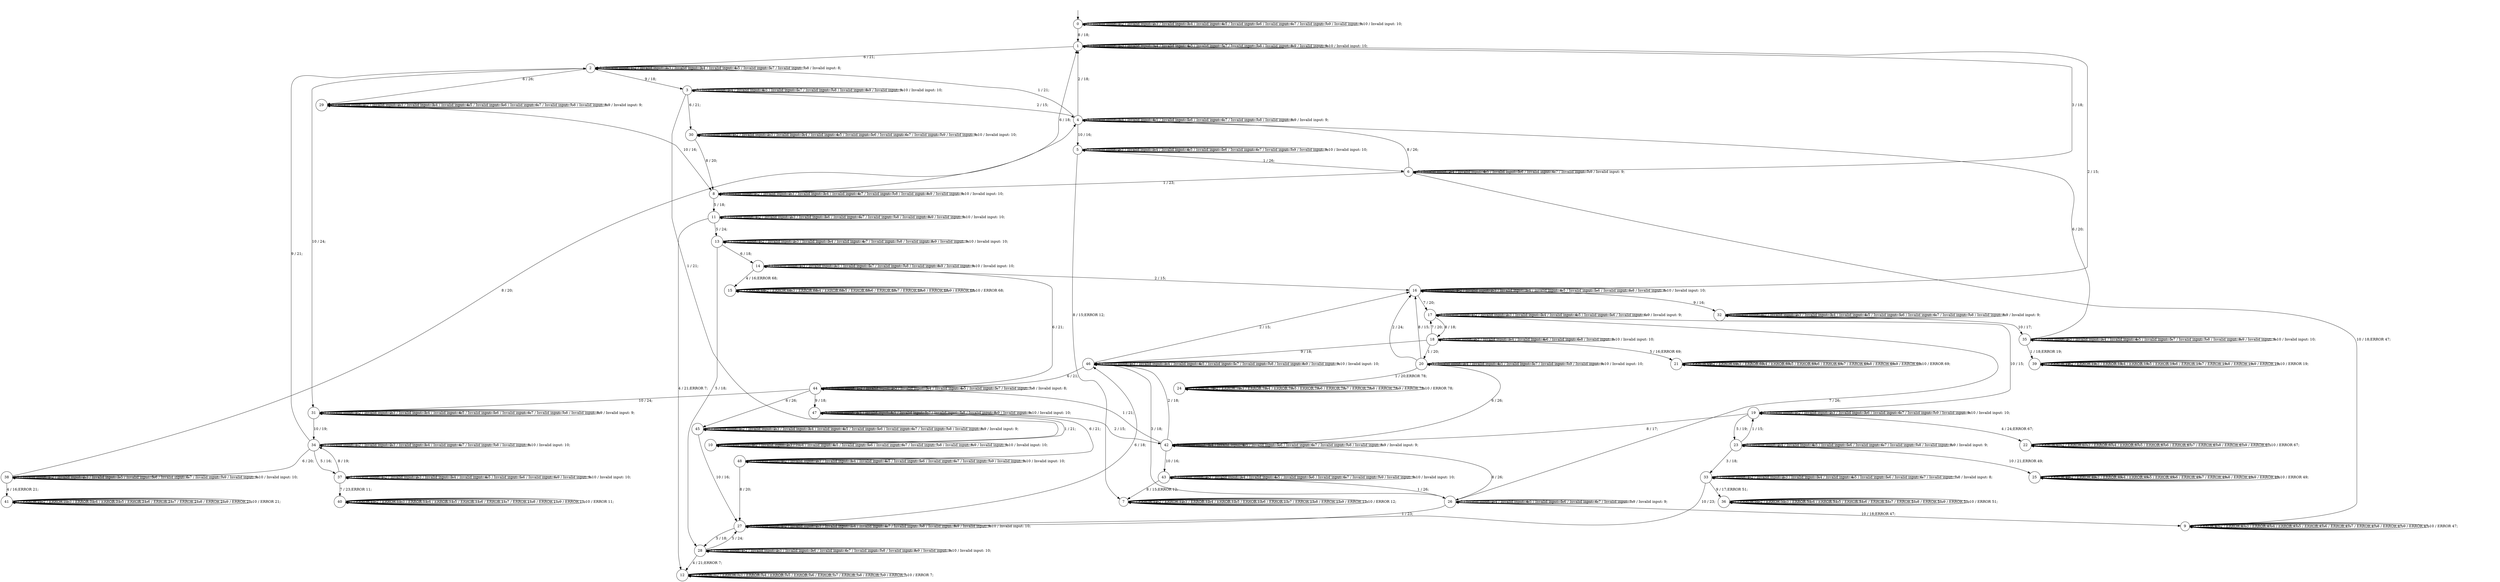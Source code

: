 digraph g {
__start0 [label="" shape="none"];

	s0 [shape="circle" label="0"];
	s1 [shape="circle" label="1"];
	s2 [shape="circle" label="2"];
	s3 [shape="circle" label="3"];
	s4 [shape="circle" label="4"];
	s5 [shape="circle" label="5"];
	s6 [shape="circle" label="6"];
	s7 [shape="circle" label="7"];
	s8 [shape="circle" label="8"];
	s9 [shape="circle" label="9"];
	s10 [shape="circle" label="10"];
	s11 [shape="circle" label="11"];
	s12 [shape="circle" label="12"];
	s13 [shape="circle" label="13"];
	s14 [shape="circle" label="14"];
	s15 [shape="circle" label="15"];
	s16 [shape="circle" label="16"];
	s17 [shape="circle" label="17"];
	s18 [shape="circle" label="18"];
	s19 [shape="circle" label="19"];
	s20 [shape="circle" label="20"];
	s21 [shape="circle" label="21"];
	s22 [shape="circle" label="22"];
	s23 [shape="circle" label="23"];
	s24 [shape="circle" label="24"];
	s25 [shape="circle" label="25"];
	s26 [shape="circle" label="26"];
	s27 [shape="circle" label="27"];
	s28 [shape="circle" label="28"];
	s29 [shape="circle" label="29"];
	s30 [shape="circle" label="30"];
	s31 [shape="circle" label="31"];
	s32 [shape="circle" label="32"];
	s33 [shape="circle" label="33"];
	s34 [shape="circle" label="34"];
	s35 [shape="circle" label="35"];
	s36 [shape="circle" label="36"];
	s37 [shape="circle" label="37"];
	s38 [shape="circle" label="38"];
	s39 [shape="circle" label="39"];
	s40 [shape="circle" label="40"];
	s41 [shape="circle" label="41"];
	s42 [shape="circle" label="42"];
	s43 [shape="circle" label="43"];
	s44 [shape="circle" label="44"];
	s45 [shape="circle" label="45"];
	s46 [shape="circle" label="46"];
	s47 [shape="circle" label="47"];
	s48 [shape="circle" label="48"];
	s0 -> s0 [label="1 / Invalid input: 1;"];
	s0 -> s0 [label="2 / Invalid input: 2;"];
	s0 -> s0 [label="3 / Invalid input: 3;"];
	s0 -> s0 [label="4 / Invalid input: 4;"];
	s0 -> s0 [label="5 / Invalid input: 5;"];
	s0 -> s0 [label="6 / Invalid input: 6;"];
	s0 -> s0 [label="7 / Invalid input: 7;"];
	s0 -> s1 [label="8 / 18;"];
	s0 -> s0 [label="9 / Invalid input: 9;"];
	s0 -> s0 [label="10 / Invalid input: 10;"];
	s1 -> s1 [label="1 / Invalid input: 1;"];
	s1 -> s16 [label="2 / 15;"];
	s1 -> s1 [label="3 / Invalid input: 3;"];
	s1 -> s1 [label="4 / Invalid input: 4;"];
	s1 -> s1 [label="5 / Invalid input: 5;"];
	s1 -> s2 [label="6 / 21;"];
	s1 -> s1 [label="7 / Invalid input: 7;"];
	s1 -> s1 [label="8 / Invalid input: 8;"];
	s1 -> s1 [label="9 / Invalid input: 9;"];
	s1 -> s1 [label="10 / Invalid input: 10;"];
	s2 -> s2 [label="1 / Invalid input: 1;"];
	s2 -> s2 [label="2 / Invalid input: 2;"];
	s2 -> s2 [label="3 / Invalid input: 3;"];
	s2 -> s2 [label="4 / Invalid input: 4;"];
	s2 -> s2 [label="5 / Invalid input: 5;"];
	s2 -> s29 [label="6 / 26;"];
	s2 -> s2 [label="7 / Invalid input: 7;"];
	s2 -> s2 [label="8 / Invalid input: 8;"];
	s2 -> s3 [label="9 / 18;"];
	s2 -> s31 [label="10 / 24;"];
	s3 -> s10 [label="1 / 21;"];
	s3 -> s4 [label="2 / 15;"];
	s3 -> s3 [label="3 / Invalid input: 3;"];
	s3 -> s3 [label="4 / Invalid input: 4;"];
	s3 -> s3 [label="5 / Invalid input: 5;"];
	s3 -> s30 [label="6 / 21;"];
	s3 -> s3 [label="7 / Invalid input: 7;"];
	s3 -> s3 [label="8 / Invalid input: 8;"];
	s3 -> s3 [label="9 / Invalid input: 9;"];
	s3 -> s3 [label="10 / Invalid input: 10;"];
	s4 -> s2 [label="1 / 21;"];
	s4 -> s1 [label="2 / 18;"];
	s4 -> s4 [label="3 / Invalid input: 3;"];
	s4 -> s4 [label="4 / Invalid input: 4;"];
	s4 -> s4 [label="5 / Invalid input: 5;"];
	s4 -> s4 [label="6 / Invalid input: 6;"];
	s4 -> s4 [label="7 / Invalid input: 7;"];
	s4 -> s4 [label="8 / Invalid input: 8;"];
	s4 -> s4 [label="9 / Invalid input: 9;"];
	s4 -> s5 [label="10 / 16;"];
	s5 -> s6 [label="1 / 26;"];
	s5 -> s5 [label="2 / Invalid input: 2;"];
	s5 -> s5 [label="3 / Invalid input: 3;"];
	s5 -> s5 [label="4 / Invalid input: 4;"];
	s5 -> s5 [label="5 / Invalid input: 5;"];
	s5 -> s5 [label="6 / Invalid input: 6;"];
	s5 -> s5 [label="7 / Invalid input: 7;"];
	s5 -> s7 [label="8 / 15;ERROR 12;"];
	s5 -> s5 [label="9 / Invalid input: 9;"];
	s5 -> s5 [label="10 / Invalid input: 10;"];
	s6 -> s8 [label="1 / 23;"];
	s6 -> s6 [label="2 / Invalid input: 2;"];
	s6 -> s1 [label="3 / 18;"];
	s6 -> s6 [label="4 / Invalid input: 4;"];
	s6 -> s6 [label="5 / Invalid input: 5;"];
	s6 -> s6 [label="6 / Invalid input: 6;"];
	s6 -> s6 [label="7 / Invalid input: 7;"];
	s6 -> s4 [label="8 / 26;"];
	s6 -> s6 [label="9 / Invalid input: 9;"];
	s6 -> s9 [label="10 / 18;ERROR 47;"];
	s7 -> s7 [label="1 / ERROR 12;"];
	s7 -> s7 [label="2 / ERROR 12;"];
	s7 -> s7 [label="3 / ERROR 12;"];
	s7 -> s7 [label="4 / ERROR 12;"];
	s7 -> s7 [label="5 / ERROR 12;"];
	s7 -> s7 [label="6 / ERROR 12;"];
	s7 -> s7 [label="7 / ERROR 12;"];
	s7 -> s7 [label="8 / ERROR 12;"];
	s7 -> s7 [label="9 / ERROR 12;"];
	s7 -> s7 [label="10 / ERROR 12;"];
	s8 -> s8 [label="1 / Invalid input: 1;"];
	s8 -> s8 [label="2 / Invalid input: 2;"];
	s8 -> s8 [label="3 / Invalid input: 3;"];
	s8 -> s8 [label="4 / Invalid input: 4;"];
	s8 -> s11 [label="5 / 18;"];
	s8 -> s1 [label="6 / 18;"];
	s8 -> s8 [label="7 / Invalid input: 7;"];
	s8 -> s8 [label="8 / Invalid input: 8;"];
	s8 -> s8 [label="9 / Invalid input: 9;"];
	s8 -> s8 [label="10 / Invalid input: 10;"];
	s9 -> s9 [label="1 / ERROR 47;"];
	s9 -> s9 [label="2 / ERROR 47;"];
	s9 -> s9 [label="3 / ERROR 47;"];
	s9 -> s9 [label="4 / ERROR 47;"];
	s9 -> s9 [label="5 / ERROR 47;"];
	s9 -> s9 [label="6 / ERROR 47;"];
	s9 -> s9 [label="7 / ERROR 47;"];
	s9 -> s9 [label="8 / ERROR 47;"];
	s9 -> s9 [label="9 / ERROR 47;"];
	s9 -> s9 [label="10 / ERROR 47;"];
	s10 -> s10 [label="1 / Invalid input: 1;"];
	s10 -> s10 [label="2 / Invalid input: 2;"];
	s10 -> s10 [label="3 / 21;"];
	s10 -> s10 [label="4 / Invalid input: 4;"];
	s10 -> s10 [label="5 / Invalid input: 5;"];
	s10 -> s10 [label="6 / Invalid input: 6;"];
	s10 -> s10 [label="7 / Invalid input: 7;"];
	s10 -> s10 [label="8 / Invalid input: 8;"];
	s10 -> s10 [label="9 / Invalid input: 9;"];
	s10 -> s10 [label="10 / Invalid input: 10;"];
	s11 -> s11 [label="1 / Invalid input: 1;"];
	s11 -> s11 [label="2 / Invalid input: 2;"];
	s11 -> s11 [label="3 / Invalid input: 3;"];
	s11 -> s12 [label="4 / 21;ERROR 7;"];
	s11 -> s13 [label="5 / 24;"];
	s11 -> s11 [label="6 / Invalid input: 6;"];
	s11 -> s11 [label="7 / Invalid input: 7;"];
	s11 -> s11 [label="8 / Invalid input: 8;"];
	s11 -> s11 [label="9 / Invalid input: 9;"];
	s11 -> s11 [label="10 / Invalid input: 10;"];
	s12 -> s12 [label="1 / ERROR 7;"];
	s12 -> s12 [label="2 / ERROR 7;"];
	s12 -> s12 [label="3 / ERROR 7;"];
	s12 -> s12 [label="4 / ERROR 7;"];
	s12 -> s12 [label="5 / ERROR 7;"];
	s12 -> s12 [label="6 / ERROR 7;"];
	s12 -> s12 [label="7 / ERROR 7;"];
	s12 -> s12 [label="8 / ERROR 7;"];
	s12 -> s12 [label="9 / ERROR 7;"];
	s12 -> s12 [label="10 / ERROR 7;"];
	s13 -> s13 [label="1 / Invalid input: 1;"];
	s13 -> s13 [label="2 / Invalid input: 2;"];
	s13 -> s13 [label="3 / Invalid input: 3;"];
	s13 -> s13 [label="4 / Invalid input: 4;"];
	s13 -> s28 [label="5 / 18;"];
	s13 -> s14 [label="6 / 18;"];
	s13 -> s13 [label="7 / Invalid input: 7;"];
	s13 -> s13 [label="8 / Invalid input: 8;"];
	s13 -> s13 [label="9 / Invalid input: 9;"];
	s13 -> s13 [label="10 / Invalid input: 10;"];
	s14 -> s14 [label="1 / Invalid input: 1;"];
	s14 -> s16 [label="2 / 15;"];
	s14 -> s14 [label="3 / Invalid input: 3;"];
	s14 -> s15 [label="4 / 16;ERROR 68;"];
	s14 -> s14 [label="5 / Invalid input: 5;"];
	s14 -> s44 [label="6 / 21;"];
	s14 -> s14 [label="7 / Invalid input: 7;"];
	s14 -> s14 [label="8 / Invalid input: 8;"];
	s14 -> s14 [label="9 / Invalid input: 9;"];
	s14 -> s14 [label="10 / Invalid input: 10;"];
	s15 -> s15 [label="1 / ERROR 68;"];
	s15 -> s15 [label="2 / ERROR 68;"];
	s15 -> s15 [label="3 / ERROR 68;"];
	s15 -> s15 [label="4 / ERROR 68;"];
	s15 -> s15 [label="5 / ERROR 68;"];
	s15 -> s15 [label="6 / ERROR 68;"];
	s15 -> s15 [label="7 / ERROR 68;"];
	s15 -> s15 [label="8 / ERROR 68;"];
	s15 -> s15 [label="9 / ERROR 68;"];
	s15 -> s15 [label="10 / ERROR 68;"];
	s16 -> s16 [label="1 / Invalid input: 1;"];
	s16 -> s16 [label="2 / Invalid input: 2;"];
	s16 -> s16 [label="3 / Invalid input: 3;"];
	s16 -> s16 [label="4 / Invalid input: 4;"];
	s16 -> s16 [label="5 / Invalid input: 5;"];
	s16 -> s16 [label="6 / Invalid input: 6;"];
	s16 -> s17 [label="7 / 20;"];
	s16 -> s16 [label="8 / Invalid input: 8;"];
	s16 -> s32 [label="9 / 16;"];
	s16 -> s16 [label="10 / Invalid input: 10;"];
	s17 -> s17 [label="1 / Invalid input: 1;"];
	s17 -> s17 [label="2 / Invalid input: 2;"];
	s17 -> s17 [label="3 / Invalid input: 3;"];
	s17 -> s17 [label="4 / Invalid input: 4;"];
	s17 -> s17 [label="5 / Invalid input: 5;"];
	s17 -> s17 [label="6 / Invalid input: 6;"];
	s17 -> s26 [label="7 / 26;"];
	s17 -> s18 [label="8 / 18;"];
	s17 -> s17 [label="9 / Invalid input: 9;"];
	s17 -> s19 [label="10 / 15;"];
	s18 -> s20 [label="1 / 20;"];
	s18 -> s18 [label="2 / Invalid input: 2;"];
	s18 -> s18 [label="3 / Invalid input: 3;"];
	s18 -> s18 [label="4 / Invalid input: 4;"];
	s18 -> s21 [label="5 / 16;ERROR 69;"];
	s18 -> s18 [label="6 / Invalid input: 6;"];
	s18 -> s17 [label="7 / 20;"];
	s18 -> s18 [label="8 / Invalid input: 8;"];
	s18 -> s46 [label="9 / 18;"];
	s18 -> s18 [label="10 / Invalid input: 10;"];
	s19 -> s19 [label="1 / Invalid input: 1;"];
	s19 -> s19 [label="2 / Invalid input: 2;"];
	s19 -> s19 [label="3 / Invalid input: 3;"];
	s19 -> s22 [label="4 / 24;ERROR 67;"];
	s19 -> s23 [label="5 / 19;"];
	s19 -> s19 [label="6 / Invalid input: 6;"];
	s19 -> s19 [label="7 / Invalid input: 7;"];
	s19 -> s42 [label="8 / 17;"];
	s19 -> s19 [label="9 / Invalid input: 9;"];
	s19 -> s19 [label="10 / Invalid input: 10;"];
	s20 -> s24 [label="1 / 20;ERROR 78;"];
	s20 -> s16 [label="2 / 24;"];
	s20 -> s20 [label="3 / Invalid input: 3;"];
	s20 -> s20 [label="4 / Invalid input: 4;"];
	s20 -> s20 [label="5 / Invalid input: 5;"];
	s20 -> s42 [label="6 / 26;"];
	s20 -> s20 [label="7 / Invalid input: 7;"];
	s20 -> s16 [label="8 / 15;"];
	s20 -> s20 [label="9 / Invalid input: 9;"];
	s20 -> s20 [label="10 / Invalid input: 10;"];
	s21 -> s21 [label="1 / ERROR 69;"];
	s21 -> s21 [label="2 / ERROR 69;"];
	s21 -> s21 [label="3 / ERROR 69;"];
	s21 -> s21 [label="4 / ERROR 69;"];
	s21 -> s21 [label="5 / ERROR 69;"];
	s21 -> s21 [label="6 / ERROR 69;"];
	s21 -> s21 [label="7 / ERROR 69;"];
	s21 -> s21 [label="8 / ERROR 69;"];
	s21 -> s21 [label="9 / ERROR 69;"];
	s21 -> s21 [label="10 / ERROR 69;"];
	s22 -> s22 [label="1 / ERROR 67;"];
	s22 -> s22 [label="2 / ERROR 67;"];
	s22 -> s22 [label="3 / ERROR 67;"];
	s22 -> s22 [label="4 / ERROR 67;"];
	s22 -> s22 [label="5 / ERROR 67;"];
	s22 -> s22 [label="6 / ERROR 67;"];
	s22 -> s22 [label="7 / ERROR 67;"];
	s22 -> s22 [label="8 / ERROR 67;"];
	s22 -> s22 [label="9 / ERROR 67;"];
	s22 -> s22 [label="10 / ERROR 67;"];
	s23 -> s19 [label="1 / 15;"];
	s23 -> s23 [label="2 / Invalid input: 2;"];
	s23 -> s33 [label="3 / 18;"];
	s23 -> s23 [label="4 / Invalid input: 4;"];
	s23 -> s23 [label="5 / Invalid input: 5;"];
	s23 -> s23 [label="6 / Invalid input: 6;"];
	s23 -> s23 [label="7 / Invalid input: 7;"];
	s23 -> s23 [label="8 / Invalid input: 8;"];
	s23 -> s23 [label="9 / Invalid input: 9;"];
	s23 -> s25 [label="10 / 21;ERROR 49;"];
	s24 -> s24 [label="1 / ERROR 78;"];
	s24 -> s24 [label="2 / ERROR 78;"];
	s24 -> s24 [label="3 / ERROR 78;"];
	s24 -> s24 [label="4 / ERROR 78;"];
	s24 -> s24 [label="5 / ERROR 78;"];
	s24 -> s24 [label="6 / ERROR 78;"];
	s24 -> s24 [label="7 / ERROR 78;"];
	s24 -> s24 [label="8 / ERROR 78;"];
	s24 -> s24 [label="9 / ERROR 78;"];
	s24 -> s24 [label="10 / ERROR 78;"];
	s25 -> s25 [label="1 / ERROR 49;"];
	s25 -> s25 [label="2 / ERROR 49;"];
	s25 -> s25 [label="3 / ERROR 49;"];
	s25 -> s25 [label="4 / ERROR 49;"];
	s25 -> s25 [label="5 / ERROR 49;"];
	s25 -> s25 [label="6 / ERROR 49;"];
	s25 -> s25 [label="7 / ERROR 49;"];
	s25 -> s25 [label="8 / ERROR 49;"];
	s25 -> s25 [label="9 / ERROR 49;"];
	s25 -> s25 [label="10 / ERROR 49;"];
	s26 -> s27 [label="1 / 23;"];
	s26 -> s26 [label="2 / Invalid input: 2;"];
	s26 -> s46 [label="3 / 18;"];
	s26 -> s26 [label="4 / Invalid input: 4;"];
	s26 -> s26 [label="5 / Invalid input: 5;"];
	s26 -> s26 [label="6 / Invalid input: 6;"];
	s26 -> s26 [label="7 / Invalid input: 7;"];
	s26 -> s42 [label="8 / 26;"];
	s26 -> s26 [label="9 / Invalid input: 9;"];
	s26 -> s9 [label="10 / 18;ERROR 47;"];
	s27 -> s27 [label="1 / Invalid input: 1;"];
	s27 -> s27 [label="2 / Invalid input: 2;"];
	s27 -> s27 [label="3 / Invalid input: 3;"];
	s27 -> s27 [label="4 / Invalid input: 4;"];
	s27 -> s28 [label="5 / 18;"];
	s27 -> s46 [label="6 / 18;"];
	s27 -> s27 [label="7 / Invalid input: 7;"];
	s27 -> s27 [label="8 / Invalid input: 8;"];
	s27 -> s27 [label="9 / Invalid input: 9;"];
	s27 -> s27 [label="10 / Invalid input: 10;"];
	s28 -> s28 [label="1 / Invalid input: 1;"];
	s28 -> s28 [label="2 / Invalid input: 2;"];
	s28 -> s28 [label="3 / Invalid input: 3;"];
	s28 -> s12 [label="4 / 21;ERROR 7;"];
	s28 -> s27 [label="5 / 24;"];
	s28 -> s28 [label="6 / Invalid input: 6;"];
	s28 -> s28 [label="7 / Invalid input: 7;"];
	s28 -> s28 [label="8 / Invalid input: 8;"];
	s28 -> s28 [label="9 / Invalid input: 9;"];
	s28 -> s28 [label="10 / Invalid input: 10;"];
	s29 -> s29 [label="1 / Invalid input: 1;"];
	s29 -> s29 [label="2 / Invalid input: 2;"];
	s29 -> s29 [label="3 / Invalid input: 3;"];
	s29 -> s29 [label="4 / Invalid input: 4;"];
	s29 -> s29 [label="5 / Invalid input: 5;"];
	s29 -> s29 [label="6 / Invalid input: 6;"];
	s29 -> s29 [label="7 / Invalid input: 7;"];
	s29 -> s29 [label="8 / Invalid input: 8;"];
	s29 -> s29 [label="9 / Invalid input: 9;"];
	s29 -> s8 [label="10 / 16;"];
	s30 -> s30 [label="1 / Invalid input: 1;"];
	s30 -> s30 [label="2 / Invalid input: 2;"];
	s30 -> s30 [label="3 / Invalid input: 3;"];
	s30 -> s30 [label="4 / Invalid input: 4;"];
	s30 -> s30 [label="5 / Invalid input: 5;"];
	s30 -> s30 [label="6 / Invalid input: 6;"];
	s30 -> s30 [label="7 / Invalid input: 7;"];
	s30 -> s8 [label="8 / 20;"];
	s30 -> s30 [label="9 / Invalid input: 9;"];
	s30 -> s30 [label="10 / Invalid input: 10;"];
	s31 -> s31 [label="1 / Invalid input: 1;"];
	s31 -> s31 [label="2 / Invalid input: 2;"];
	s31 -> s31 [label="3 / Invalid input: 3;"];
	s31 -> s31 [label="4 / Invalid input: 4;"];
	s31 -> s31 [label="5 / Invalid input: 5;"];
	s31 -> s31 [label="6 / Invalid input: 6;"];
	s31 -> s31 [label="7 / Invalid input: 7;"];
	s31 -> s31 [label="8 / Invalid input: 8;"];
	s31 -> s31 [label="9 / Invalid input: 9;"];
	s31 -> s34 [label="10 / 19;"];
	s32 -> s32 [label="1 / Invalid input: 1;"];
	s32 -> s32 [label="2 / Invalid input: 2;"];
	s32 -> s32 [label="3 / Invalid input: 3;"];
	s32 -> s32 [label="4 / Invalid input: 4;"];
	s32 -> s32 [label="5 / Invalid input: 5;"];
	s32 -> s32 [label="6 / Invalid input: 6;"];
	s32 -> s32 [label="7 / Invalid input: 7;"];
	s32 -> s32 [label="8 / Invalid input: 8;"];
	s32 -> s32 [label="9 / Invalid input: 9;"];
	s32 -> s35 [label="10 / 17;"];
	s33 -> s33 [label="1 / Invalid input: 1;"];
	s33 -> s33 [label="2 / Invalid input: 2;"];
	s33 -> s33 [label="3 / Invalid input: 3;"];
	s33 -> s33 [label="4 / Invalid input: 4;"];
	s33 -> s33 [label="5 / Invalid input: 5;"];
	s33 -> s33 [label="6 / Invalid input: 6;"];
	s33 -> s33 [label="7 / Invalid input: 7;"];
	s33 -> s33 [label="8 / Invalid input: 8;"];
	s33 -> s36 [label="9 / 17;ERROR 51;"];
	s33 -> s27 [label="10 / 23;"];
	s34 -> s34 [label="1 / Invalid input: 1;"];
	s34 -> s34 [label="2 / Invalid input: 2;"];
	s34 -> s34 [label="3 / Invalid input: 3;"];
	s34 -> s34 [label="4 / Invalid input: 4;"];
	s34 -> s37 [label="5 / 16;"];
	s34 -> s38 [label="6 / 20;"];
	s34 -> s34 [label="7 / Invalid input: 7;"];
	s34 -> s34 [label="8 / Invalid input: 8;"];
	s34 -> s2 [label="9 / 21;"];
	s34 -> s34 [label="10 / Invalid input: 10;"];
	s35 -> s39 [label="1 / 18;ERROR 19;"];
	s35 -> s35 [label="2 / Invalid input: 2;"];
	s35 -> s35 [label="3 / Invalid input: 3;"];
	s35 -> s35 [label="4 / Invalid input: 4;"];
	s35 -> s35 [label="5 / Invalid input: 5;"];
	s35 -> s4 [label="6 / 20;"];
	s35 -> s35 [label="7 / Invalid input: 7;"];
	s35 -> s35 [label="8 / Invalid input: 8;"];
	s35 -> s35 [label="9 / Invalid input: 9;"];
	s35 -> s35 [label="10 / Invalid input: 10;"];
	s36 -> s36 [label="1 / ERROR 51;"];
	s36 -> s36 [label="2 / ERROR 51;"];
	s36 -> s36 [label="3 / ERROR 51;"];
	s36 -> s36 [label="4 / ERROR 51;"];
	s36 -> s36 [label="5 / ERROR 51;"];
	s36 -> s36 [label="6 / ERROR 51;"];
	s36 -> s36 [label="7 / ERROR 51;"];
	s36 -> s36 [label="8 / ERROR 51;"];
	s36 -> s36 [label="9 / ERROR 51;"];
	s36 -> s36 [label="10 / ERROR 51;"];
	s37 -> s37 [label="1 / Invalid input: 1;"];
	s37 -> s37 [label="2 / Invalid input: 2;"];
	s37 -> s37 [label="3 / Invalid input: 3;"];
	s37 -> s37 [label="4 / Invalid input: 4;"];
	s37 -> s37 [label="5 / Invalid input: 5;"];
	s37 -> s37 [label="6 / Invalid input: 6;"];
	s37 -> s40 [label="7 / 23;ERROR 11;"];
	s37 -> s34 [label="8 / 19;"];
	s37 -> s37 [label="9 / Invalid input: 9;"];
	s37 -> s37 [label="10 / Invalid input: 10;"];
	s38 -> s38 [label="1 / Invalid input: 1;"];
	s38 -> s38 [label="2 / Invalid input: 2;"];
	s38 -> s38 [label="3 / Invalid input: 3;"];
	s38 -> s41 [label="4 / 16;ERROR 21;"];
	s38 -> s38 [label="5 / Invalid input: 5;"];
	s38 -> s38 [label="6 / Invalid input: 6;"];
	s38 -> s38 [label="7 / Invalid input: 7;"];
	s38 -> s4 [label="8 / 20;"];
	s38 -> s38 [label="9 / Invalid input: 9;"];
	s38 -> s38 [label="10 / Invalid input: 10;"];
	s39 -> s39 [label="1 / ERROR 19;"];
	s39 -> s39 [label="2 / ERROR 19;"];
	s39 -> s39 [label="3 / ERROR 19;"];
	s39 -> s39 [label="4 / ERROR 19;"];
	s39 -> s39 [label="5 / ERROR 19;"];
	s39 -> s39 [label="6 / ERROR 19;"];
	s39 -> s39 [label="7 / ERROR 19;"];
	s39 -> s39 [label="8 / ERROR 19;"];
	s39 -> s39 [label="9 / ERROR 19;"];
	s39 -> s39 [label="10 / ERROR 19;"];
	s40 -> s40 [label="1 / ERROR 11;"];
	s40 -> s40 [label="2 / ERROR 11;"];
	s40 -> s40 [label="3 / ERROR 11;"];
	s40 -> s40 [label="4 / ERROR 11;"];
	s40 -> s40 [label="5 / ERROR 11;"];
	s40 -> s40 [label="6 / ERROR 11;"];
	s40 -> s40 [label="7 / ERROR 11;"];
	s40 -> s40 [label="8 / ERROR 11;"];
	s40 -> s40 [label="9 / ERROR 11;"];
	s40 -> s40 [label="10 / ERROR 11;"];
	s41 -> s41 [label="1 / ERROR 21;"];
	s41 -> s41 [label="2 / ERROR 21;"];
	s41 -> s41 [label="3 / ERROR 21;"];
	s41 -> s41 [label="4 / ERROR 21;"];
	s41 -> s41 [label="5 / ERROR 21;"];
	s41 -> s41 [label="6 / ERROR 21;"];
	s41 -> s41 [label="7 / ERROR 21;"];
	s41 -> s41 [label="8 / ERROR 21;"];
	s41 -> s41 [label="9 / ERROR 21;"];
	s41 -> s41 [label="10 / ERROR 21;"];
	s42 -> s44 [label="1 / 21;"];
	s42 -> s46 [label="2 / 18;"];
	s42 -> s42 [label="3 / Invalid input: 3;"];
	s42 -> s42 [label="4 / Invalid input: 4;"];
	s42 -> s42 [label="5 / Invalid input: 5;"];
	s42 -> s42 [label="6 / Invalid input: 6;"];
	s42 -> s42 [label="7 / Invalid input: 7;"];
	s42 -> s42 [label="8 / Invalid input: 8;"];
	s42 -> s42 [label="9 / Invalid input: 9;"];
	s42 -> s43 [label="10 / 16;"];
	s43 -> s26 [label="1 / 26;"];
	s43 -> s43 [label="2 / Invalid input: 2;"];
	s43 -> s43 [label="3 / Invalid input: 3;"];
	s43 -> s43 [label="4 / Invalid input: 4;"];
	s43 -> s43 [label="5 / Invalid input: 5;"];
	s43 -> s43 [label="6 / Invalid input: 6;"];
	s43 -> s43 [label="7 / Invalid input: 7;"];
	s43 -> s7 [label="8 / 15;ERROR 12;"];
	s43 -> s43 [label="9 / Invalid input: 9;"];
	s43 -> s43 [label="10 / Invalid input: 10;"];
	s44 -> s44 [label="1 / Invalid input: 1;"];
	s44 -> s44 [label="2 / Invalid input: 2;"];
	s44 -> s44 [label="3 / Invalid input: 3;"];
	s44 -> s44 [label="4 / Invalid input: 4;"];
	s44 -> s44 [label="5 / Invalid input: 5;"];
	s44 -> s45 [label="6 / 26;"];
	s44 -> s44 [label="7 / Invalid input: 7;"];
	s44 -> s44 [label="8 / Invalid input: 8;"];
	s44 -> s47 [label="9 / 18;"];
	s44 -> s31 [label="10 / 24;"];
	s45 -> s45 [label="1 / Invalid input: 1;"];
	s45 -> s45 [label="2 / Invalid input: 2;"];
	s45 -> s45 [label="3 / Invalid input: 3;"];
	s45 -> s45 [label="4 / Invalid input: 4;"];
	s45 -> s45 [label="5 / Invalid input: 5;"];
	s45 -> s45 [label="6 / Invalid input: 6;"];
	s45 -> s45 [label="7 / Invalid input: 7;"];
	s45 -> s45 [label="8 / Invalid input: 8;"];
	s45 -> s45 [label="9 / Invalid input: 9;"];
	s45 -> s27 [label="10 / 16;"];
	s46 -> s46 [label="1 / Invalid input: 1;"];
	s46 -> s16 [label="2 / 15;"];
	s46 -> s46 [label="3 / Invalid input: 3;"];
	s46 -> s46 [label="4 / Invalid input: 4;"];
	s46 -> s46 [label="5 / Invalid input: 5;"];
	s46 -> s44 [label="6 / 21;"];
	s46 -> s46 [label="7 / Invalid input: 7;"];
	s46 -> s46 [label="8 / Invalid input: 8;"];
	s46 -> s46 [label="9 / Invalid input: 9;"];
	s46 -> s46 [label="10 / Invalid input: 10;"];
	s47 -> s10 [label="1 / 21;"];
	s47 -> s42 [label="2 / 15;"];
	s47 -> s47 [label="3 / Invalid input: 3;"];
	s47 -> s47 [label="4 / Invalid input: 4;"];
	s47 -> s47 [label="5 / Invalid input: 5;"];
	s47 -> s48 [label="6 / 21;"];
	s47 -> s47 [label="7 / Invalid input: 7;"];
	s47 -> s47 [label="8 / Invalid input: 8;"];
	s47 -> s47 [label="9 / Invalid input: 9;"];
	s47 -> s47 [label="10 / Invalid input: 10;"];
	s48 -> s48 [label="1 / Invalid input: 1;"];
	s48 -> s48 [label="2 / Invalid input: 2;"];
	s48 -> s48 [label="3 / Invalid input: 3;"];
	s48 -> s48 [label="4 / Invalid input: 4;"];
	s48 -> s48 [label="5 / Invalid input: 5;"];
	s48 -> s48 [label="6 / Invalid input: 6;"];
	s48 -> s48 [label="7 / Invalid input: 7;"];
	s48 -> s27 [label="8 / 20;"];
	s48 -> s48 [label="9 / Invalid input: 9;"];
	s48 -> s48 [label="10 / Invalid input: 10;"];

__start0 -> s0;
}
